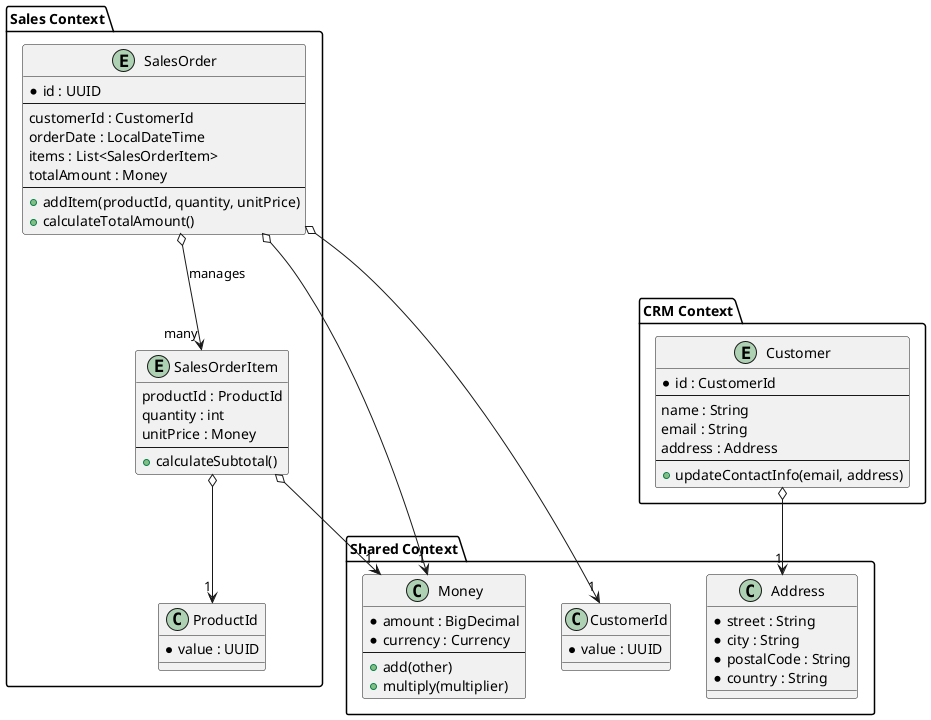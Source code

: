 @startuml classDiagram
package "CRM Context" {
entity "Customer" {
*id : CustomerId
--
name : String
email : String
address : Address
--
+updateContactInfo(email, address)
}
}

package "Sales Context" {
entity "SalesOrder" {
*id : UUID
--
customerId : CustomerId
orderDate : LocalDateTime
items : List<SalesOrderItem>
totalAmount : Money
--
+addItem(productId, quantity, unitPrice)
+calculateTotalAmount()
}

entity "SalesOrderItem" {
productId : ProductId
quantity : int
unitPrice : Money
--
+calculateSubtotal()
}

class "ProductId" {
*value : UUID
}
}

package "Shared Context" {
class "Money" {
*amount : BigDecimal
*currency : Currency
--
+add(other)
+multiply(multiplier)
}

class "Address" {
*street : String
*city : String
*postalCode : String
*country : String
}

class "CustomerId" {
*value : UUID
}
}

Customer o--> "1" Address
SalesOrder o--> "1" CustomerId
SalesOrder o--> "many" SalesOrderItem : manages
SalesOrderItem o--> "1" Money
SalesOrderItem o--> "1" ProductId
SalesOrder o--> "1" Money
@enduml